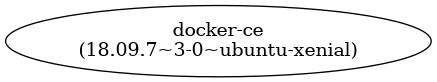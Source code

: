 @startuml
digraph test {
    "docker-ce" [label="docker-ce\n(18.09.7~3-0~ubuntu-xenial)"];


}

@enduml